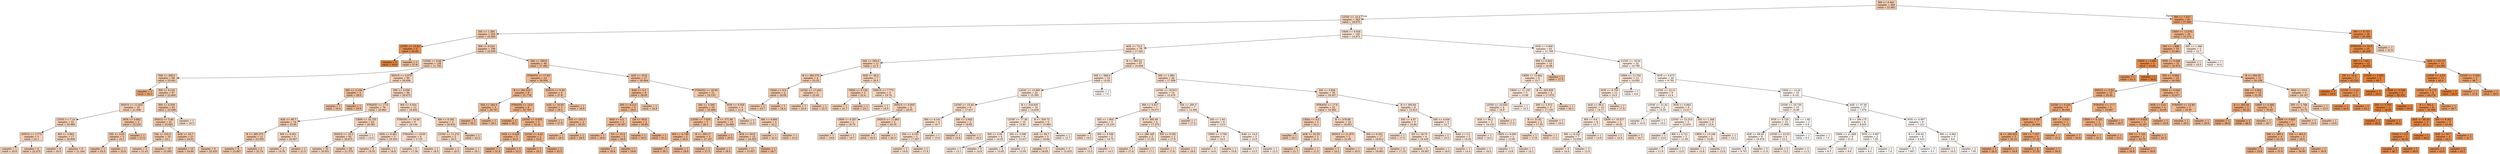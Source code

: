 digraph Tree {
node [shape=box, style="filled", color="black"] ;
0 [label="RM <= 6.941\nsamples = 404\nvalue = 22.682", fillcolor="#f5ceb2"] ;
1 [label="LSTAT <= 14.4\nsamples = 343\nvalue = 19.975", fillcolor="#f6d5be"] ;
0 -> 1 [labeldistance=2.5, labelangle=45, headlabel="True"] ;
2 [label="DIS <= 1.385\nsamples = 203\nvalue = 23.494", fillcolor="#f4ccae"] ;
1 -> 2 ;
3 [label="LSTAT <= 10.83\nsamples = 5\nvalue = 45.58", fillcolor="#e88d4d"] ;
2 -> 3 ;
4 [label="samples = 4\nvalue = 50.0", fillcolor="#e58139"] ;
3 -> 4 ;
5 [label="samples = 1\nvalue = 27.9", fillcolor="#f2bf9b"] ;
3 -> 5 ;
6 [label="RM <= 6.543\nsamples = 198\nvalue = 22.936", fillcolor="#f5cdb1"] ;
2 -> 6 ;
7 [label="LSTAT <= 9.68\nsamples = 158\nvalue = 21.785", fillcolor="#f5d0b6"] ;
6 -> 7 ;
8 [label="TAX <= 208.0\nsamples = 68\nvalue = 23.041", fillcolor="#f5cdb0"] ;
7 -> 8 ;
9 [label="samples = 1\nvalue = 36.2", fillcolor="#eda876"] ;
8 -> 9 ;
10 [label="RM <= 6.145\nsamples = 67\nvalue = 22.845", fillcolor="#f5cdb1"] ;
8 -> 10 ;
11 [label="INDUS <= 12.925\nsamples = 25\nvalue = 21.496", fillcolor="#f6d1b7"] ;
10 -> 11 ;
12 [label="LSTAT <= 7.14\nsamples = 22\nvalue = 20.986", fillcolor="#f6d3b9"] ;
11 -> 12 ;
13 [label="INDUS <= 2.775\nsamples = 5\nvalue = 22.1", fillcolor="#f5cfb4"] ;
12 -> 13 ;
14 [label="samples = 1\nvalue = 20.6", fillcolor="#f6d4bb"] ;
13 -> 14 ;
15 [label="samples = 4\nvalue = 22.475", fillcolor="#f5ceb3"] ;
13 -> 15 ;
16 [label="RM <= 5.983\nsamples = 17\nvalue = 20.659", fillcolor="#f6d4bb"] ;
12 -> 16 ;
17 [label="samples = 8\nvalue = 20.0", fillcolor="#f6d5be"] ;
16 -> 17 ;
18 [label="samples = 9\nvalue = 21.244", fillcolor="#f6d2b8"] ;
16 -> 18 ;
19 [label="NOX <= 0.662\nsamples = 3\nvalue = 25.233", fillcolor="#f3c7a6"] ;
11 -> 19 ;
20 [label="DIS <= 3.63\nsamples = 2\nvalue = 24.1", fillcolor="#f4caab"] ;
19 -> 20 ;
21 [label="samples = 1\nvalue = 24.3", fillcolor="#f4c9ab"] ;
20 -> 21 ;
22 [label="samples = 1\nvalue = 23.9", fillcolor="#f4caac"] ;
20 -> 22 ;
23 [label="samples = 1\nvalue = 27.5", fillcolor="#f2c09c"] ;
19 -> 23 ;
24 [label="RM <= 6.539\nsamples = 42\nvalue = 23.648", fillcolor="#f4cbad"] ;
10 -> 24 ;
25 [label="INDUS <= 5.48\nsamples = 41\nvalue = 23.822", fillcolor="#f4cbad"] ;
24 -> 25 ;
26 [label="TAX <= 235.5\nsamples = 20\nvalue = 23.1", fillcolor="#f5cdb0"] ;
25 -> 26 ;
27 [label="samples = 2\nvalue = 21.45", fillcolor="#f6d1b7"] ;
26 -> 27 ;
28 [label="samples = 18\nvalue = 23.283", fillcolor="#f5ccaf"] ;
26 -> 28 ;
29 [label="AGE <= 43.7\nsamples = 21\nvalue = 24.51", fillcolor="#f4c9aa"] ;
25 -> 29 ;
30 [label="samples = 15\nvalue = 24.94", fillcolor="#f4c7a8"] ;
29 -> 30 ;
31 [label="samples = 6\nvalue = 23.433", fillcolor="#f4ccae"] ;
29 -> 31 ;
32 [label="samples = 1\nvalue = 16.5", fillcolor="#f8dfcd"] ;
24 -> 32 ;
33 [label="INDUS <= 2.675\nsamples = 90\nvalue = 20.836", fillcolor="#f6d3ba"] ;
7 -> 33 ;
34 [label="DIS <= 3.134\nsamples = 2\nvalue = 28.0", fillcolor="#f2bf9a"] ;
33 -> 34 ;
35 [label="samples = 1\nvalue = 26.4", fillcolor="#f3c3a1"] ;
34 -> 35 ;
36 [label="samples = 1\nvalue = 29.6", fillcolor="#f1ba93"] ;
34 -> 36 ;
37 [label="DIS <= 5.559\nsamples = 88\nvalue = 20.673", fillcolor="#f6d3bb"] ;
33 -> 37 ;
38 [label="PTRATIO <= 17.6\nsamples = 76\nvalue = 20.962", fillcolor="#f6d3b9"] ;
37 -> 38 ;
39 [label="AGE <= 96.7\nsamples = 14\nvalue = 22.65", fillcolor="#f5ceb2"] ;
38 -> 39 ;
40 [label="B <= 385.375\nsamples = 11\nvalue = 23.355", fillcolor="#f4ccaf"] ;
39 -> 40 ;
41 [label="samples = 6\nvalue = 23.867", fillcolor="#f4caac"] ;
40 -> 41 ;
42 [label="samples = 5\nvalue = 22.74", fillcolor="#f5ceb1"] ;
40 -> 42 ;
43 [label="RM <= 6.001\nsamples = 3\nvalue = 20.067", fillcolor="#f6d5bd"] ;
39 -> 43 ;
44 [label="samples = 2\nvalue = 19.35", fillcolor="#f7d7c0"] ;
43 -> 44 ;
45 [label="samples = 1\nvalue = 21.5", fillcolor="#f6d1b7"] ;
43 -> 45 ;
46 [label="CRIM <= 32.735\nsamples = 62\nvalue = 20.581", fillcolor="#f6d4bb"] ;
38 -> 46 ;
47 [label="INDUS <= 10.3\nsamples = 61\nvalue = 20.672", fillcolor="#f6d3bb"] ;
46 -> 47 ;
48 [label="samples = 32\nvalue = 20.031", fillcolor="#f6d5bd"] ;
47 -> 48 ;
49 [label="samples = 29\nvalue = 21.379", fillcolor="#f6d1b7"] ;
47 -> 49 ;
50 [label="samples = 1\nvalue = 15.0", fillcolor="#f9e3d4"] ;
46 -> 50 ;
51 [label="RM <= 6.054\nsamples = 12\nvalue = 18.842", fillcolor="#f7d9c3"] ;
37 -> 51 ;
52 [label="PTRATIO <= 16.85\nsamples = 9\nvalue = 18.144", fillcolor="#f7dbc6"] ;
51 -> 52 ;
53 [label="NOX <= 0.481\nsamples = 3\nvalue = 19.333", fillcolor="#f7d7c1"] ;
52 -> 53 ;
54 [label="samples = 2\nvalue = 19.55", fillcolor="#f7d7c0"] ;
53 -> 54 ;
55 [label="samples = 1\nvalue = 18.9", fillcolor="#f7d8c2"] ;
53 -> 55 ;
56 [label="PTRATIO <= 19.65\nsamples = 6\nvalue = 17.55", fillcolor="#f8dcc8"] ;
52 -> 56 ;
57 [label="samples = 5\nvalue = 17.36", fillcolor="#f8ddc9"] ;
56 -> 57 ;
58 [label="samples = 1\nvalue = 18.5", fillcolor="#f7dac4"] ;
56 -> 58 ;
59 [label="RM <= 6.292\nsamples = 3\nvalue = 20.933", fillcolor="#f6d3b9"] ;
51 -> 59 ;
60 [label="LSTAT <= 11.275\nsamples = 2\nvalue = 20.3", fillcolor="#f6d5bc"] ;
59 -> 60 ;
61 [label="samples = 1\nvalue = 20.5", fillcolor="#f6d4bb"] ;
60 -> 61 ;
62 [label="samples = 1\nvalue = 20.1", fillcolor="#f6d5bd"] ;
60 -> 62 ;
63 [label="samples = 1\nvalue = 22.2", fillcolor="#f5cfb4"] ;
59 -> 63 ;
64 [label="TAX <= 269.0\nsamples = 40\nvalue = 27.482", fillcolor="#f2c09d"] ;
6 -> 64 ;
65 [label="PTRATIO <= 17.85\nsamples = 13\nvalue = 30.554", fillcolor="#f0b88f"] ;
64 -> 65 ;
66 [label="B <= 392.415\nsamples = 9\nvalue = 31.778", fillcolor="#f0b48a"] ;
65 -> 66 ;
67 [label="TAX <= 264.5\nsamples = 3\nvalue = 29.767", fillcolor="#f1ba92"] ;
66 -> 67 ;
68 [label="samples = 2\nvalue = 30.1", fillcolor="#f1b991"] ;
67 -> 68 ;
69 [label="samples = 1\nvalue = 29.1", fillcolor="#f1bc95"] ;
67 -> 69 ;
70 [label="PTRATIO <= 15.0\nsamples = 6\nvalue = 32.783", fillcolor="#efb185"] ;
66 -> 70 ;
71 [label="samples = 1\nvalue = 35.1", fillcolor="#eeab7b"] ;
70 -> 71 ;
72 [label="LSTAT <= 4.055\nsamples = 5\nvalue = 32.32", fillcolor="#efb387"] ;
70 -> 72 ;
73 [label="NOX <= 0.429\nsamples = 3\nvalue = 32.0", fillcolor="#efb489"] ;
72 -> 73 ;
74 [label="samples = 1\nvalue = 31.6", fillcolor="#f0b58a"] ;
73 -> 74 ;
75 [label="samples = 2\nvalue = 32.2", fillcolor="#efb388"] ;
73 -> 75 ;
76 [label="LSTAT <= 4.92\nsamples = 2\nvalue = 32.8", fillcolor="#efb185"] ;
72 -> 76 ;
77 [label="samples = 1\nvalue = 33.1", fillcolor="#efb184"] ;
76 -> 77 ;
78 [label="samples = 1\nvalue = 32.5", fillcolor="#efb286"] ;
76 -> 78 ;
79 [label="INDUS <= 5.93\nsamples = 4\nvalue = 27.8", fillcolor="#f2bf9b"] ;
65 -> 79 ;
80 [label="AGE <= 25.65\nsamples = 3\nvalue = 28.2", fillcolor="#f2be99"] ;
79 -> 80 ;
81 [label="samples = 1\nvalue = 27.9", fillcolor="#f2bf9b"] ;
80 -> 81 ;
82 [label="TAX <= 233.5\nsamples = 2\nvalue = 28.35", fillcolor="#f2be99"] ;
80 -> 82 ;
83 [label="samples = 1\nvalue = 28.2", fillcolor="#f2be99"] ;
82 -> 83 ;
84 [label="samples = 1\nvalue = 28.5", fillcolor="#f1bd98"] ;
82 -> 84 ;
85 [label="samples = 1\nvalue = 26.6", fillcolor="#f3c3a0"] ;
79 -> 85 ;
86 [label="AGE <= 33.8\nsamples = 27\nvalue = 26.004", fillcolor="#f3c4a3"] ;
64 -> 86 ;
87 [label="RAD <= 5.5\nsamples = 6\nvalue = 29.05", fillcolor="#f1bc96"] ;
86 -> 87 ;
88 [label="DIS <= 6.213\nsamples = 5\nvalue = 29.9", fillcolor="#f1ba92"] ;
87 -> 88 ;
89 [label="RAD <= 4.5\nsamples = 3\nvalue = 29.267", fillcolor="#f1bb95"] ;
88 -> 89 ;
90 [label="samples = 1\nvalue = 28.6", fillcolor="#f1bd98"] ;
89 -> 90 ;
91 [label="ZN <= 22.5\nsamples = 2\nvalue = 29.6", fillcolor="#f1ba93"] ;
89 -> 91 ;
92 [label="samples = 1\nvalue = 29.4", fillcolor="#f1bb94"] ;
91 -> 92 ;
93 [label="samples = 1\nvalue = 29.8", fillcolor="#f1ba92"] ;
91 -> 93 ;
94 [label="ZN <= 50.0\nsamples = 2\nvalue = 30.85", fillcolor="#f0b78e"] ;
88 -> 94 ;
95 [label="samples = 1\nvalue = 30.5", fillcolor="#f0b88f"] ;
94 -> 95 ;
96 [label="samples = 1\nvalue = 31.2", fillcolor="#f0b68c"] ;
94 -> 96 ;
97 [label="samples = 1\nvalue = 24.8", fillcolor="#f4c8a8"] ;
87 -> 97 ;
98 [label="PTRATIO <= 20.95\nsamples = 21\nvalue = 25.133", fillcolor="#f3c7a7"] ;
86 -> 98 ;
99 [label="DIS <= 3.295\nsamples = 18\nvalue = 25.689", fillcolor="#f3c5a4"] ;
98 -> 99 ;
100 [label="LSTAT <= 7.635\nsamples = 5\nvalue = 28.3", fillcolor="#f2be99"] ;
99 -> 100 ;
101 [label="RM <= 6.739\nsamples = 2\nvalue = 30.0", fillcolor="#f1b991"] ;
100 -> 101 ;
102 [label="samples = 1\nvalue = 30.1", fillcolor="#f1b991"] ;
101 -> 102 ;
103 [label="samples = 1\nvalue = 29.9", fillcolor="#f1ba92"] ;
101 -> 103 ;
104 [label="B <= 395.17\nsamples = 3\nvalue = 27.167", fillcolor="#f2c19e"] ;
100 -> 104 ;
105 [label="samples = 2\nvalue = 27.5", fillcolor="#f2c09c"] ;
104 -> 105 ;
106 [label="samples = 1\nvalue = 26.5", fillcolor="#f3c3a1"] ;
104 -> 106 ;
107 [label="B <= 371.99\nsamples = 13\nvalue = 24.685", fillcolor="#f4c8a9"] ;
99 -> 107 ;
108 [label="samples = 1\nvalue = 29.0", fillcolor="#f1bc96"] ;
107 -> 108 ;
109 [label="AGE <= 83.8\nsamples = 12\nvalue = 24.325", fillcolor="#f4c9aa"] ;
107 -> 109 ;
110 [label="samples = 11\nvalue = 23.927", fillcolor="#f4caac"] ;
109 -> 110 ;
111 [label="samples = 1\nvalue = 28.7", fillcolor="#f1bd97"] ;
109 -> 111 ;
112 [label="NOX <= 0.556\nsamples = 3\nvalue = 21.8", fillcolor="#f5d0b6"] ;
98 -> 112 ;
113 [label="samples = 1\nvalue = 21.0", fillcolor="#f6d3b9"] ;
112 -> 113 ;
114 [label="RM <= 6.694\nsamples = 2\nvalue = 22.2", fillcolor="#f5cfb4"] ;
112 -> 114 ;
115 [label="samples = 1\nvalue = 22.4", fillcolor="#f5cfb3"] ;
114 -> 115 ;
116 [label="samples = 1\nvalue = 22.0", fillcolor="#f5d0b5"] ;
114 -> 116 ;
117 [label="CRIM <= 6.926\nsamples = 140\nvalue = 14.873", fillcolor="#f9e4d4"] ;
1 -> 117 ;
118 [label="AGE <= 73.3\nsamples = 78\nvalue = 17.341", fillcolor="#f8ddc9"] ;
117 -> 118 ;
119 [label="TAX <= 283.0\nsamples = 11\nvalue = 21.5", fillcolor="#f6d1b7"] ;
118 -> 119 ;
120 [label="B <= 385.375\nsamples = 4\nvalue = 23.25", fillcolor="#f5ccaf"] ;
119 -> 120 ;
121 [label="CHAS <= 0.5\nsamples = 2\nvalue = 24.05", fillcolor="#f4caac"] ;
120 -> 121 ;
122 [label="samples = 1\nvalue = 23.7", fillcolor="#f4cbad"] ;
121 -> 122 ;
123 [label="samples = 1\nvalue = 24.4", fillcolor="#f4c9aa"] ;
121 -> 123 ;
124 [label="LSTAT <= 17.045\nsamples = 2\nvalue = 22.45", fillcolor="#f5ceb3"] ;
120 -> 124 ;
125 [label="samples = 1\nvalue = 22.4", fillcolor="#f5cfb3"] ;
124 -> 125 ;
126 [label="samples = 1\nvalue = 22.5", fillcolor="#f5ceb3"] ;
124 -> 126 ;
127 [label="AGE <= 48.5\nsamples = 7\nvalue = 20.5", fillcolor="#f6d4bb"] ;
119 -> 127 ;
128 [label="CRIM <= 0.136\nsamples = 2\nvalue = 22.4", fillcolor="#f5cfb3"] ;
127 -> 128 ;
129 [label="samples = 1\nvalue = 21.7", fillcolor="#f5d1b6"] ;
128 -> 129 ;
130 [label="samples = 1\nvalue = 23.1", fillcolor="#f5cdb0"] ;
128 -> 130 ;
131 [label="INDUS <= 7.775\nsamples = 5\nvalue = 19.74", fillcolor="#f7d6bf"] ;
127 -> 131 ;
132 [label="samples = 1\nvalue = 18.5", fillcolor="#f7dac4"] ;
131 -> 132 ;
133 [label="INDUS <= 9.955\nsamples = 4\nvalue = 20.05", fillcolor="#f6d5bd"] ;
131 -> 133 ;
134 [label="CRIM <= 0.267\nsamples = 2\nvalue = 19.75", fillcolor="#f7d6bf"] ;
133 -> 134 ;
135 [label="samples = 1\nvalue = 19.8", fillcolor="#f7d6be"] ;
134 -> 135 ;
136 [label="samples = 1\nvalue = 19.7", fillcolor="#f7d6bf"] ;
134 -> 136 ;
137 [label="INDUS <= 11.965\nsamples = 2\nvalue = 20.35", fillcolor="#f6d4bc"] ;
133 -> 137 ;
138 [label="samples = 1\nvalue = 20.4", fillcolor="#f6d4bc"] ;
137 -> 138 ;
139 [label="samples = 1\nvalue = 20.3", fillcolor="#f6d5bc"] ;
137 -> 139 ;
140 [label="B <= 365.24\nsamples = 67\nvalue = 16.658", fillcolor="#f8dfcc"] ;
118 -> 140 ;
141 [label="TAX <= 688.5\nsamples = 23\nvalue = 15.03", fillcolor="#f9e3d4"] ;
140 -> 141 ;
142 [label="LSTAT <= 15.965\nsamples = 22\nvalue = 15.395", fillcolor="#f9e2d2"] ;
141 -> 142 ;
143 [label="LSTAT <= 15.44\nsamples = 6\nvalue = 17.417", fillcolor="#f8ddc9"] ;
142 -> 143 ;
144 [label="RM <= 6.141\nsamples = 4\nvalue = 16.7", fillcolor="#f8dfcc"] ;
143 -> 144 ;
145 [label="DIS <= 2.165\nsamples = 3\nvalue = 17.067", fillcolor="#f8decb"] ;
144 -> 145 ;
146 [label="samples = 2\nvalue = 16.9", fillcolor="#f8decb"] ;
145 -> 146 ;
147 [label="samples = 1\nvalue = 17.4", fillcolor="#f8ddc9"] ;
145 -> 147 ;
148 [label="samples = 1\nvalue = 15.6", fillcolor="#f9e2d1"] ;
144 -> 148 ;
149 [label="DIS <= 2.043\nsamples = 2\nvalue = 18.85", fillcolor="#f7d9c3"] ;
143 -> 149 ;
150 [label="samples = 1\nvalue = 19.4", fillcolor="#f7d7c0"] ;
149 -> 150 ;
151 [label="samples = 1\nvalue = 18.3", fillcolor="#f7dac5"] ;
149 -> 151 ;
152 [label="B <= 318.835\nsamples = 16\nvalue = 14.638", fillcolor="#fae4d5"] ;
142 -> 152 ;
153 [label="LSTAT <= 17.36\nsamples = 10\nvalue = 13.83", fillcolor="#fae7d9"] ;
152 -> 153 ;
154 [label="RM <= 5.45\nsamples = 4\nvalue = 14.45", fillcolor="#fae5d6"] ;
153 -> 154 ;
155 [label="samples = 1\nvalue = 13.1", fillcolor="#fae9dc"] ;
154 -> 155 ;
156 [label="samples = 3\nvalue = 14.9", fillcolor="#f9e4d4"] ;
154 -> 156 ;
157 [label="DIS <= 2.508\nsamples = 6\nvalue = 13.417", fillcolor="#fae8db"] ;
153 -> 157 ;
158 [label="samples = 4\nvalue = 13.65", fillcolor="#fae7da"] ;
157 -> 158 ;
159 [label="samples = 2\nvalue = 12.95", fillcolor="#fbe9dd"] ;
157 -> 159 ;
160 [label="B <= 359.73\nsamples = 6\nvalue = 15.983", fillcolor="#f9e1cf"] ;
152 -> 160 ;
161 [label="AGE <= 94.7\nsamples = 5\nvalue = 16.64", fillcolor="#f8dfcc"] ;
160 -> 161 ;
162 [label="samples = 2\nvalue = 18.45", fillcolor="#f7dac4"] ;
161 -> 162 ;
163 [label="samples = 3\nvalue = 15.433", fillcolor="#f9e2d2"] ;
161 -> 163 ;
164 [label="samples = 1\nvalue = 12.7", fillcolor="#fbeade"] ;
160 -> 164 ;
165 [label="samples = 1\nvalue = 7.0", fillcolor="#fefaf7"] ;
141 -> 165 ;
166 [label="DIS <= 1.992\nsamples = 44\nvalue = 17.509", fillcolor="#f8dcc9"] ;
140 -> 166 ;
167 [label="LSTAT <= 18.915\nsamples = 14\nvalue = 15.479", fillcolor="#f9e2d2"] ;
166 -> 167 ;
168 [label="RM <= 5.817\nsamples = 7\nvalue = 16.571", fillcolor="#f8dfcd"] ;
167 -> 168 ;
169 [label="DIS <= 1.805\nsamples = 3\nvalue = 15.233", fillcolor="#f9e3d3"] ;
168 -> 169 ;
170 [label="samples = 1\nvalue = 16.2", fillcolor="#f9e0ce"] ;
169 -> 170 ;
171 [label="RM <= 5.546\nsamples = 2\nvalue = 14.75", fillcolor="#f9e4d5"] ;
169 -> 171 ;
172 [label="samples = 1\nvalue = 15.2", fillcolor="#f9e3d3"] ;
171 -> 172 ;
173 [label="samples = 1\nvalue = 14.3", fillcolor="#fae5d7"] ;
171 -> 173 ;
174 [label="B <= 395.49\nsamples = 4\nvalue = 17.575", fillcolor="#f8dcc8"] ;
168 -> 174 ;
175 [label="B <= 386.165\nsamples = 2\nvalue = 17.25", fillcolor="#f8ddca"] ;
174 -> 175 ;
176 [label="samples = 1\nvalue = 17.4", fillcolor="#f8ddc9"] ;
175 -> 176 ;
177 [label="samples = 1\nvalue = 17.1", fillcolor="#f8deca"] ;
175 -> 177 ;
178 [label="RM <= 6.291\nsamples = 2\nvalue = 17.9", fillcolor="#f8dbc7"] ;
174 -> 178 ;
179 [label="samples = 1\nvalue = 17.8", fillcolor="#f8dcc7"] ;
178 -> 179 ;
180 [label="samples = 1\nvalue = 18.0", fillcolor="#f8dbc6"] ;
178 -> 180 ;
181 [label="TAX <= 295.5\nsamples = 7\nvalue = 14.386", fillcolor="#fae5d6"] ;
167 -> 181 ;
182 [label="samples = 1\nvalue = 17.3", fillcolor="#f8ddca"] ;
181 -> 182 ;
183 [label="DIS <= 1.64\nsamples = 6\nvalue = 13.9", fillcolor="#fae7d9"] ;
181 -> 183 ;
184 [label="CRIM <= 3.709\nsamples = 4\nvalue = 14.4", fillcolor="#fae5d6"] ;
183 -> 184 ;
185 [label="samples = 3\nvalue = 14.0", fillcolor="#fae6d8"] ;
184 -> 185 ;
186 [label="samples = 1\nvalue = 15.6", fillcolor="#f9e2d1"] ;
184 -> 186 ;
187 [label="RAD <= 14.0\nsamples = 2\nvalue = 12.9", fillcolor="#fbe9dd"] ;
183 -> 187 ;
188 [label="samples = 1\nvalue = 13.3", fillcolor="#fae8db"] ;
187 -> 188 ;
189 [label="samples = 1\nvalue = 12.5", fillcolor="#fbeadf"] ;
187 -> 189 ;
190 [label="DIS <= 3.926\nsamples = 30\nvalue = 18.457", fillcolor="#f7dac4"] ;
166 -> 190 ;
191 [label="PTRATIO <= 17.6\nsamples = 22\nvalue = 19.382", fillcolor="#f7d7c0"] ;
190 -> 191 ;
192 [label="CHAS <= 0.5\nsamples = 3\nvalue = 22.1", fillcolor="#f5cfb4"] ;
191 -> 192 ;
193 [label="samples = 1\nvalue = 23.1", fillcolor="#f5cdb0"] ;
192 -> 193 ;
194 [label="AGE <= 92.55\nsamples = 2\nvalue = 21.6", fillcolor="#f5d1b7"] ;
192 -> 194 ;
195 [label="samples = 1\nvalue = 21.7", fillcolor="#f5d1b6"] ;
194 -> 195 ;
196 [label="samples = 1\nvalue = 21.5", fillcolor="#f6d1b7"] ;
194 -> 196 ;
197 [label="B <= 378.88\nsamples = 19\nvalue = 18.953", fillcolor="#f7d8c2"] ;
191 -> 197 ;
198 [label="INDUS <= 21.875\nsamples = 2\nvalue = 21.85", fillcolor="#f5d0b5"] ;
197 -> 198 ;
199 [label="samples = 1\nvalue = 23.2", fillcolor="#f5ccaf"] ;
198 -> 199 ;
200 [label="samples = 1\nvalue = 20.5", fillcolor="#f6d4bb"] ;
198 -> 200 ;
201 [label="RM <= 6.263\nsamples = 17\nvalue = 18.612", fillcolor="#f7d9c4"] ;
197 -> 201 ;
202 [label="samples = 13\nvalue = 19.062", fillcolor="#f7d8c2"] ;
201 -> 202 ;
203 [label="samples = 4\nvalue = 17.15", fillcolor="#f8ddca"] ;
201 -> 203 ;
204 [label="B <= 393.64\nsamples = 8\nvalue = 15.913", fillcolor="#f9e1d0"] ;
190 -> 204 ;
205 [label="DIS <= 4.47\nsamples = 5\nvalue = 16.64", fillcolor="#f8dfcc"] ;
204 -> 205 ;
206 [label="samples = 1\nvalue = 17.5", fillcolor="#f8dcc9"] ;
205 -> 206 ;
207 [label="ZN <= 18.75\nsamples = 4\nvalue = 16.425", fillcolor="#f8dfcd"] ;
205 -> 207 ;
208 [label="samples = 3\nvalue = 16.567", fillcolor="#f8dfcd"] ;
207 -> 208 ;
209 [label="samples = 1\nvalue = 16.0", fillcolor="#f9e1cf"] ;
207 -> 209 ;
210 [label="DIS <= 4.036\nsamples = 3\nvalue = 14.7", fillcolor="#f9e4d5"] ;
204 -> 210 ;
211 [label="samples = 1\nvalue = 15.2", fillcolor="#f9e3d3"] ;
210 -> 211 ;
212 [label="RAD <= 3.5\nsamples = 2\nvalue = 14.45", fillcolor="#fae5d6"] ;
210 -> 212 ;
213 [label="samples = 1\nvalue = 14.4", fillcolor="#fae5d6"] ;
212 -> 213 ;
214 [label="samples = 1\nvalue = 14.5", fillcolor="#fae5d6"] ;
212 -> 214 ;
215 [label="NOX <= 0.606\nsamples = 62\nvalue = 11.768", fillcolor="#fbede2"] ;
117 -> 215 ;
216 [label="RM <= 6.843\nsamples = 10\nvalue = 16.88", fillcolor="#f8decb"] ;
215 -> 216 ;
217 [label="CRIM <= 12.661\nsamples = 9\nvalue = 15.7", fillcolor="#f9e1d1"] ;
216 -> 217 ;
218 [label="CRIM <= 11.155\nsamples = 5\nvalue = 13.96", fillcolor="#fae6d8"] ;
217 -> 218 ;
219 [label="LSTAT <= 23.045\nsamples = 4\nvalue = 14.9", fillcolor="#f9e4d4"] ;
218 -> 219 ;
220 [label="AGE <= 90.2\nsamples = 3\nvalue = 14.133", fillcolor="#fae6d8"] ;
219 -> 220 ;
221 [label="samples = 1\nvalue = 14.5", fillcolor="#fae5d6"] ;
220 -> 221 ;
222 [label="CRIM <= 9.059\nsamples = 2\nvalue = 13.95", fillcolor="#fae6d8"] ;
220 -> 222 ;
223 [label="samples = 1\nvalue = 13.8", fillcolor="#fae7d9"] ;
222 -> 223 ;
224 [label="samples = 1\nvalue = 14.1", fillcolor="#fae6d8"] ;
222 -> 224 ;
225 [label="samples = 1\nvalue = 17.2", fillcolor="#f8ddca"] ;
219 -> 225 ;
226 [label="samples = 1\nvalue = 10.2", fillcolor="#fcf1e9"] ;
218 -> 226 ;
227 [label="B <= 303.935\nsamples = 4\nvalue = 17.875", fillcolor="#f8dbc7"] ;
217 -> 227 ;
228 [label="DIS <= 1.572\nsamples = 3\nvalue = 17.133", fillcolor="#f8ddca"] ;
227 -> 228 ;
229 [label="B <= 31.92\nsamples = 2\nvalue = 17.55", fillcolor="#f8dcc8"] ;
228 -> 229 ;
230 [label="samples = 1\nvalue = 17.9", fillcolor="#f8dbc7"] ;
229 -> 230 ;
231 [label="samples = 1\nvalue = 17.2", fillcolor="#f8ddca"] ;
229 -> 231 ;
232 [label="samples = 1\nvalue = 16.3", fillcolor="#f9e0ce"] ;
228 -> 232 ;
233 [label="samples = 1\nvalue = 20.1", fillcolor="#f6d5bd"] ;
227 -> 233 ;
234 [label="samples = 1\nvalue = 27.5", fillcolor="#f2c09c"] ;
216 -> 234 ;
235 [label="LSTAT <= 19.54\nsamples = 52\nvalue = 10.785", fillcolor="#fcefe6"] ;
215 -> 235 ;
236 [label="CRIM <= 12.754\nsamples = 12\nvalue = 14.092", fillcolor="#fae6d8"] ;
235 -> 236 ;
237 [label="NOX <= 0.755\nsamples = 11\nvalue = 14.5", fillcolor="#fae5d6"] ;
236 -> 237 ;
238 [label="AGE <= 99.4\nsamples = 10\nvalue = 14.17", fillcolor="#fae6d7"] ;
237 -> 238 ;
239 [label="RM <= 6.6\nsamples = 8\nvalue = 13.7", fillcolor="#fae7d9"] ;
238 -> 239 ;
240 [label="RM <= 6.222\nsamples = 7\nvalue = 13.529", fillcolor="#fae8da"] ;
239 -> 240 ;
241 [label="samples = 4\nvalue = 14.0", fillcolor="#fae6d8"] ;
240 -> 241 ;
242 [label="samples = 3\nvalue = 12.9", fillcolor="#fbe9dd"] ;
240 -> 242 ;
243 [label="samples = 1\nvalue = 14.9", fillcolor="#f9e4d4"] ;
239 -> 243 ;
244 [label="CRIM <= 10.527\nsamples = 2\nvalue = 16.05", fillcolor="#f9e0cf"] ;
238 -> 244 ;
245 [label="samples = 1\nvalue = 15.4", fillcolor="#f9e2d2"] ;
244 -> 245 ;
246 [label="samples = 1\nvalue = 16.7", fillcolor="#f8dfcc"] ;
244 -> 246 ;
247 [label="samples = 1\nvalue = 17.8", fillcolor="#f8dcc7"] ;
237 -> 247 ;
248 [label="samples = 1\nvalue = 9.6", fillcolor="#fcf3ec"] ;
236 -> 248 ;
249 [label="NOX <= 0.675\nsamples = 40\nvalue = 9.792", fillcolor="#fcf2eb"] ;
235 -> 249 ;
250 [label="LSTAT <= 22.51\nsamples = 8\nvalue = 12.4", fillcolor="#fbebdf"] ;
249 -> 250 ;
251 [label="LSTAT <= 21.43\nsamples = 2\nvalue = 10.55", fillcolor="#fcf0e7"] ;
250 -> 251 ;
252 [label="samples = 1\nvalue = 10.9", fillcolor="#fcefe6"] ;
251 -> 252 ;
253 [label="samples = 1\nvalue = 10.2", fillcolor="#fcf1e9"] ;
251 -> 253 ;
254 [label="NOX <= 0.663\nsamples = 6\nvalue = 13.017", fillcolor="#fae9dc"] ;
250 -> 254 ;
255 [label="LSTAT <= 23.315\nsamples = 3\nvalue = 12.433", fillcolor="#fbebdf"] ;
254 -> 255 ;
256 [label="samples = 1\nvalue = 13.4", fillcolor="#fae8db"] ;
255 -> 256 ;
257 [label="RM <= 4.721\nsamples = 2\nvalue = 11.95", fillcolor="#fbece1"] ;
255 -> 257 ;
258 [label="samples = 1\nvalue = 11.9", fillcolor="#fbece1"] ;
257 -> 258 ;
259 [label="samples = 1\nvalue = 12.0", fillcolor="#fbece1"] ;
257 -> 259 ;
260 [label="DIS <= 1.366\nsamples = 3\nvalue = 13.6", fillcolor="#fae7da"] ;
254 -> 260 ;
261 [label="CRIM <= 13.198\nsamples = 2\nvalue = 13.85", fillcolor="#fae7d9"] ;
260 -> 261 ;
262 [label="samples = 1\nvalue = 13.8", fillcolor="#fae7d9"] ;
261 -> 262 ;
263 [label="samples = 1\nvalue = 13.9", fillcolor="#fae7d9"] ;
261 -> 263 ;
264 [label="samples = 1\nvalue = 13.1", fillcolor="#fae9dc"] ;
260 -> 264 ;
265 [label="CRIM <= 13.24\nsamples = 32\nvalue = 9.141", fillcolor="#fdf4ee"] ;
249 -> 265 ;
266 [label="LSTAT <= 25.735\nsamples = 15\nvalue = 10.46", fillcolor="#fcf0e8"] ;
265 -> 266 ;
267 [label="NOX <= 0.729\nsamples = 13\nvalue = 11.008", fillcolor="#fcefe5"] ;
266 -> 267 ;
268 [label="AGE <= 99.45\nsamples = 9\nvalue = 10.478", fillcolor="#fcf0e8"] ;
267 -> 268 ;
269 [label="samples = 6\nvalue = 9.767", fillcolor="#fcf2eb"] ;
268 -> 269 ;
270 [label="samples = 3\nvalue = 11.9", fillcolor="#fbece1"] ;
268 -> 270 ;
271 [label="LSTAT <= 23.53\nsamples = 4\nvalue = 12.2", fillcolor="#fbebe0"] ;
267 -> 271 ;
272 [label="samples = 2\nvalue = 13.1", fillcolor="#fae9dc"] ;
271 -> 272 ;
273 [label="samples = 2\nvalue = 11.3", fillcolor="#fbeee4"] ;
271 -> 273 ;
274 [label="DIS <= 1.66\nsamples = 2\nvalue = 6.9", fillcolor="#fefaf7"] ;
266 -> 274 ;
275 [label="samples = 1\nvalue = 6.3", fillcolor="#fefcfa"] ;
274 -> 275 ;
276 [label="samples = 1\nvalue = 7.5", fillcolor="#fef9f5"] ;
274 -> 276 ;
277 [label="AGE <= 97.05\nsamples = 17\nvalue = 7.976", fillcolor="#fdf7f3"] ;
265 -> 277 ;
278 [label="B <= 394.175\nsamples = 8\nvalue = 8.825", fillcolor="#fdf5ef"] ;
277 -> 278 ;
279 [label="CRIM <= 21.068\nsamples = 6\nvalue = 9.15", fillcolor="#fdf4ee"] ;
278 -> 279 ;
280 [label="samples = 3\nvalue = 8.5", fillcolor="#fdf6f0"] ;
279 -> 280 ;
281 [label="samples = 3\nvalue = 9.8", fillcolor="#fcf2eb"] ;
279 -> 281 ;
282 [label="NOX <= 0.697\nsamples = 2\nvalue = 7.85", fillcolor="#fdf8f3"] ;
278 -> 282 ;
283 [label="samples = 1\nvalue = 8.3", fillcolor="#fdf6f1"] ;
282 -> 283 ;
284 [label="samples = 1\nvalue = 7.4", fillcolor="#fef9f5"] ;
282 -> 284 ;
285 [label="NOX <= 0.697\nsamples = 9\nvalue = 7.222", fillcolor="#fef9f6"] ;
277 -> 285 ;
286 [label="B <= 236.62\nsamples = 6\nvalue = 6.433", fillcolor="#fefcfa"] ;
285 -> 286 ;
287 [label="samples = 3\nvalue = 7.667", fillcolor="#fef8f4"] ;
286 -> 287 ;
288 [label="samples = 3\nvalue = 5.2", fillcolor="#ffffff"] ;
286 -> 288 ;
289 [label="RM <= 4.964\nsamples = 3\nvalue = 8.8", fillcolor="#fdf5ef"] ;
285 -> 289 ;
290 [label="samples = 1\nvalue = 10.5", fillcolor="#fcf0e8"] ;
289 -> 290 ;
291 [label="samples = 2\nvalue = 7.95", fillcolor="#fdf7f3"] ;
289 -> 291 ;
292 [label="RM <= 7.437\nsamples = 61\nvalue = 37.905", fillcolor="#eca36e"] ;
0 -> 292 [labeldistance=2.5, labelangle=-45, headlabel="False"] ;
293 [label="CRIM <= 13.074\nsamples = 35\nvalue = 32.274", fillcolor="#efb387"] ;
292 -> 293 ;
294 [label="DIS <= 1.886\nsamples = 33\nvalue = 33.461", fillcolor="#efb082"] ;
293 -> 294 ;
295 [label="CRIM <= 3.881\nsamples = 2\nvalue = 45.65", fillcolor="#e88d4c"] ;
294 -> 295 ;
296 [label="samples = 1\nvalue = 41.3", fillcolor="#ea995f"] ;
295 -> 296 ;
297 [label="samples = 1\nvalue = 50.0", fillcolor="#e58139"] ;
295 -> 297 ;
298 [label="NOX <= 0.488\nsamples = 31\nvalue = 32.674", fillcolor="#efb286"] ;
294 -> 298 ;
299 [label="DIS <= 6.894\nsamples = 18\nvalue = 34.506", fillcolor="#eead7d"] ;
298 -> 299 ;
300 [label="INDUS <= 5.52\nsamples = 12\nvalue = 35.45", fillcolor="#edaa79"] ;
299 -> 300 ;
301 [label="LSTAT <= 5.245\nsamples = 9\nvalue = 36.044", fillcolor="#eda877"] ;
300 -> 301 ;
302 [label="CRIM <= 0.047\nsamples = 7\nvalue = 36.586", fillcolor="#eda774"] ;
301 -> 302 ;
303 [label="B <= 393.925\nsamples = 2\nvalue = 35.15", fillcolor="#eeab7b"] ;
302 -> 303 ;
304 [label="samples = 1\nvalue = 35.4", fillcolor="#edaa7a"] ;
303 -> 304 ;
305 [label="samples = 1\nvalue = 34.9", fillcolor="#eeab7c"] ;
303 -> 305 ;
306 [label="RM <= 7.167\nsamples = 5\nvalue = 37.16", fillcolor="#eca572"] ;
302 -> 306 ;
307 [label="samples = 4\nvalue = 37.35", fillcolor="#eca571"] ;
306 -> 307 ;
308 [label="samples = 1\nvalue = 36.4", fillcolor="#eda775"] ;
306 -> 308 ;
309 [label="DIS <= 3.833\nsamples = 2\nvalue = 34.15", fillcolor="#eeae7f"] ;
301 -> 309 ;
310 [label="samples = 1\nvalue = 33.4", fillcolor="#efb082"] ;
309 -> 310 ;
311 [label="samples = 1\nvalue = 34.9", fillcolor="#eeab7c"] ;
309 -> 311 ;
312 [label="PTRATIO <= 17.7\nsamples = 3\nvalue = 33.667", fillcolor="#eeaf81"] ;
300 -> 312 ;
313 [label="CRIM <= 0.102\nsamples = 2\nvalue = 33.15", fillcolor="#efb083"] ;
312 -> 313 ;
314 [label="samples = 1\nvalue = 33.1", fillcolor="#efb184"] ;
313 -> 314 ;
315 [label="samples = 1\nvalue = 33.2", fillcolor="#efb083"] ;
313 -> 315 ;
316 [label="samples = 1\nvalue = 34.7", fillcolor="#eeac7d"] ;
312 -> 316 ;
317 [label="CRIM <= 0.043\nsamples = 6\nvalue = 32.617", fillcolor="#efb286"] ;
299 -> 317 ;
318 [label="NOX <= 0.41\nsamples = 4\nvalue = 33.95", fillcolor="#eeae80"] ;
317 -> 318 ;
319 [label="CRIM <= 0.039\nsamples = 3\nvalue = 34.267", fillcolor="#eead7f"] ;
318 -> 319 ;
320 [label="RM <= 7.125\nsamples = 2\nvalue = 34.75", fillcolor="#eeac7c"] ;
319 -> 320 ;
321 [label="samples = 1\nvalue = 34.9", fillcolor="#eeab7c"] ;
320 -> 321 ;
322 [label="samples = 1\nvalue = 34.6", fillcolor="#eeac7d"] ;
320 -> 322 ;
323 [label="samples = 1\nvalue = 33.3", fillcolor="#efb083"] ;
319 -> 323 ;
324 [label="samples = 1\nvalue = 33.0", fillcolor="#efb184"] ;
318 -> 324 ;
325 [label="PTRATIO <= 15.85\nsamples = 2\nvalue = 29.95", fillcolor="#f1b992"] ;
317 -> 325 ;
326 [label="samples = 1\nvalue = 30.3", fillcolor="#f0b890"] ;
325 -> 326 ;
327 [label="samples = 1\nvalue = 29.6", fillcolor="#f1ba93"] ;
325 -> 327 ;
328 [label="B <= 394.35\nsamples = 13\nvalue = 30.138", fillcolor="#f1b991"] ;
298 -> 328 ;
329 [label="DIS <= 2.004\nsamples = 10\nvalue = 31.93", fillcolor="#efb489"] ;
328 -> 329 ;
330 [label="B <= 385.59\nsamples = 2\nvalue = 36.25", fillcolor="#eda876"] ;
329 -> 330 ;
331 [label="samples = 1\nvalue = 36.0", fillcolor="#eda877"] ;
330 -> 331 ;
332 [label="samples = 1\nvalue = 36.5", fillcolor="#eda775"] ;
330 -> 332 ;
333 [label="CRIM <= 0.385\nsamples = 8\nvalue = 30.85", fillcolor="#f0b78e"] ;
329 -> 333 ;
334 [label="samples = 1\nvalue = 26.7", fillcolor="#f3c3a0"] ;
333 -> 334 ;
335 [label="CRIM <= 0.663\nsamples = 7\nvalue = 31.443", fillcolor="#f0b58b"] ;
333 -> 335 ;
336 [label="TAX <= 285.5\nsamples = 4\nvalue = 32.15", fillcolor="#efb388"] ;
335 -> 336 ;
337 [label="samples = 1\nvalue = 33.8", fillcolor="#eeaf81"] ;
336 -> 337 ;
338 [label="samples = 3\nvalue = 31.6", fillcolor="#f0b58a"] ;
336 -> 338 ;
339 [label="TAX <= 465.0\nsamples = 3\nvalue = 30.5", fillcolor="#f0b88f"] ;
335 -> 339 ;
340 [label="samples = 2\nvalue = 30.85", fillcolor="#f0b78e"] ;
339 -> 340 ;
341 [label="samples = 1\nvalue = 29.8", fillcolor="#f1ba92"] ;
339 -> 341 ;
342 [label="RAD <= 13.0\nsamples = 3\nvalue = 24.167", fillcolor="#f4caab"] ;
328 -> 342 ;
343 [label="DIS <= 2.795\nsamples = 2\nvalue = 23.75", fillcolor="#f4cbad"] ;
342 -> 343 ;
344 [label="samples = 1\nvalue = 23.9", fillcolor="#f4caac"] ;
343 -> 344 ;
345 [label="samples = 1\nvalue = 23.6", fillcolor="#f4cbae"] ;
343 -> 345 ;
346 [label="samples = 1\nvalue = 25.0", fillcolor="#f4c7a7"] ;
342 -> 346 ;
347 [label="DIS <= 1.366\nsamples = 2\nvalue = 12.7", fillcolor="#fbeade"] ;
293 -> 347 ;
348 [label="samples = 1\nvalue = 15.0", fillcolor="#f9e3d4"] ;
347 -> 348 ;
349 [label="samples = 1\nvalue = 10.4", fillcolor="#fcf0e8"] ;
347 -> 349 ;
350 [label="RM <= 8.753\nsamples = 26\nvalue = 45.485", fillcolor="#e88e4d"] ;
292 -> 350 ;
351 [label="PTRATIO <= 14.8\nsamples = 25\nvalue = 46.428", fillcolor="#e78b49"] ;
350 -> 351 ;
352 [label="RM <= 7.661\nsamples = 12\nvalue = 48.658", fillcolor="#e6853f"] ;
351 -> 352 ;
353 [label="ZN <= 10.0\nsamples = 3\nvalue = 45.533", fillcolor="#e88e4d"] ;
352 -> 353 ;
354 [label="samples = 1\nvalue = 50.0", fillcolor="#e58139"] ;
353 -> 354 ;
355 [label="LSTAT <= 5.21\nsamples = 2\nvalue = 43.3", fillcolor="#e99457"] ;
353 -> 355 ;
356 [label="samples = 1\nvalue = 43.5", fillcolor="#e99356"] ;
355 -> 356 ;
357 [label="samples = 1\nvalue = 43.1", fillcolor="#e99457"] ;
355 -> 357 ;
358 [label="LSTAT <= 3.565\nsamples = 9\nvalue = 49.7", fillcolor="#e5823a"] ;
352 -> 358 ;
359 [label="samples = 5\nvalue = 50.0", fillcolor="#e58139"] ;
358 -> 359 ;
360 [label="CRIM <= 0.549\nsamples = 4\nvalue = 49.325", fillcolor="#e5833c"] ;
358 -> 360 ;
361 [label="DIS <= 3.703\nsamples = 2\nvalue = 48.65", fillcolor="#e6853f"] ;
360 -> 361 ;
362 [label="samples = 1\nvalue = 48.8", fillcolor="#e6843e"] ;
361 -> 362 ;
363 [label="samples = 1\nvalue = 48.5", fillcolor="#e68540"] ;
361 -> 363 ;
364 [label="samples = 2\nvalue = 50.0", fillcolor="#e58139"] ;
360 -> 364 ;
365 [label="AGE <= 83.15\nsamples = 13\nvalue = 44.369", fillcolor="#e89152"] ;
351 -> 365 ;
366 [label="LSTAT <= 4.33\nsamples = 11\nvalue = 45.4", fillcolor="#e88e4d"] ;
365 -> 366 ;
367 [label="LSTAT <= 4.175\nsamples = 9\nvalue = 44.378", fillcolor="#e89152"] ;
366 -> 367 ;
368 [label="B <= 382.0\nsamples = 8\nvalue = 45.088", fillcolor="#e88f4f"] ;
367 -> 368 ;
369 [label="AGE <= 60.05\nsamples = 3\nvalue = 47.0", fillcolor="#e78946"] ;
368 -> 369 ;
370 [label="CHAS <= 0.5\nsamples = 2\nvalue = 46.35", fillcolor="#e78b49"] ;
369 -> 370 ;
371 [label="samples = 1\nvalue = 46.7", fillcolor="#e78a48"] ;
370 -> 371 ;
372 [label="samples = 1\nvalue = 46.0", fillcolor="#e78c4b"] ;
370 -> 372 ;
373 [label="samples = 1\nvalue = 48.3", fillcolor="#e68641"] ;
369 -> 373 ;
374 [label="RM <= 8.301\nsamples = 5\nvalue = 43.94", fillcolor="#e99254"] ;
368 -> 374 ;
375 [label="AGE <= 50.7\nsamples = 4\nvalue = 44.5", fillcolor="#e89051"] ;
374 -> 375 ;
376 [label="samples = 2\nvalue = 43.9", fillcolor="#e99254"] ;
375 -> 376 ;
377 [label="samples = 2\nvalue = 45.1", fillcolor="#e88f4f"] ;
375 -> 377 ;
378 [label="samples = 1\nvalue = 41.7", fillcolor="#ea985e"] ;
374 -> 378 ;
379 [label="samples = 1\nvalue = 38.7", fillcolor="#eca16b"] ;
367 -> 379 ;
380 [label="samples = 2\nvalue = 50.0", fillcolor="#e58139"] ;
366 -> 380 ;
381 [label="LSTAT <= 5.345\nsamples = 2\nvalue = 38.7", fillcolor="#eca16b"] ;
365 -> 381 ;
382 [label="samples = 1\nvalue = 37.6", fillcolor="#eca470"] ;
381 -> 382 ;
383 [label="samples = 1\nvalue = 39.8", fillcolor="#eb9e66"] ;
381 -> 383 ;
384 [label="samples = 1\nvalue = 21.9", fillcolor="#f5d0b5"] ;
350 -> 384 ;
}
